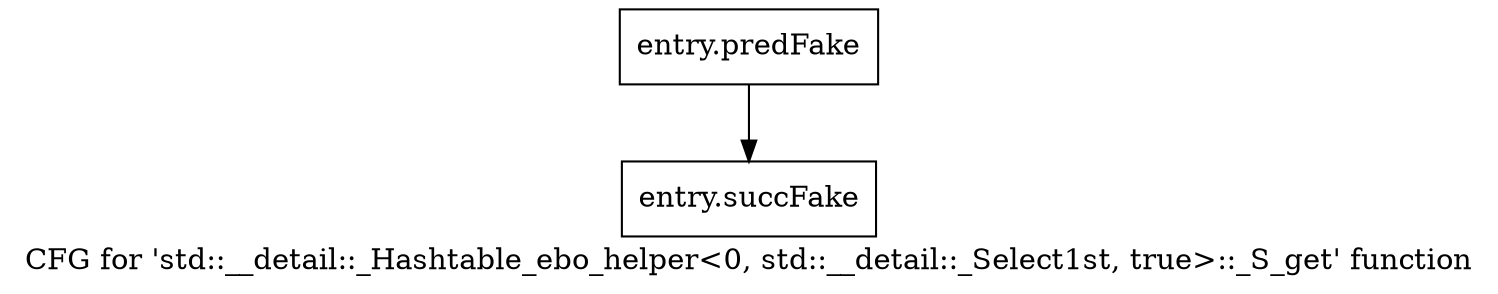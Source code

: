 digraph "CFG for 'std::__detail::_Hashtable_ebo_helper\<0, std::__detail::_Select1st, true\>::_S_get' function" {
	label="CFG for 'std::__detail::_Hashtable_ebo_helper\<0, std::__detail::_Select1st, true\>::_S_get' function";

	Node0x430b5b0 [shape=record,filename="",linenumber="",label="{entry.predFake}"];
	Node0x430b5b0 -> Node0x4407eb0[ callList="" memoryops="" filename="/tools/Xilinx/Vitis_HLS/2022.1/tps/lnx64/gcc-8.3.0/lib/gcc/x86_64-pc-linux-gnu/8.3.0/../../../../include/c++/8.3.0/bits/hashtable_policy.h" execusionnum="1"];
	Node0x4407eb0 [shape=record,filename="/tools/Xilinx/Vitis_HLS/2022.1/tps/lnx64/gcc-8.3.0/lib/gcc/x86_64-pc-linux-gnu/8.3.0/../../../../include/c++/8.3.0/bits/hashtable_policy.h",linenumber="1119",label="{entry.succFake}"];
}
